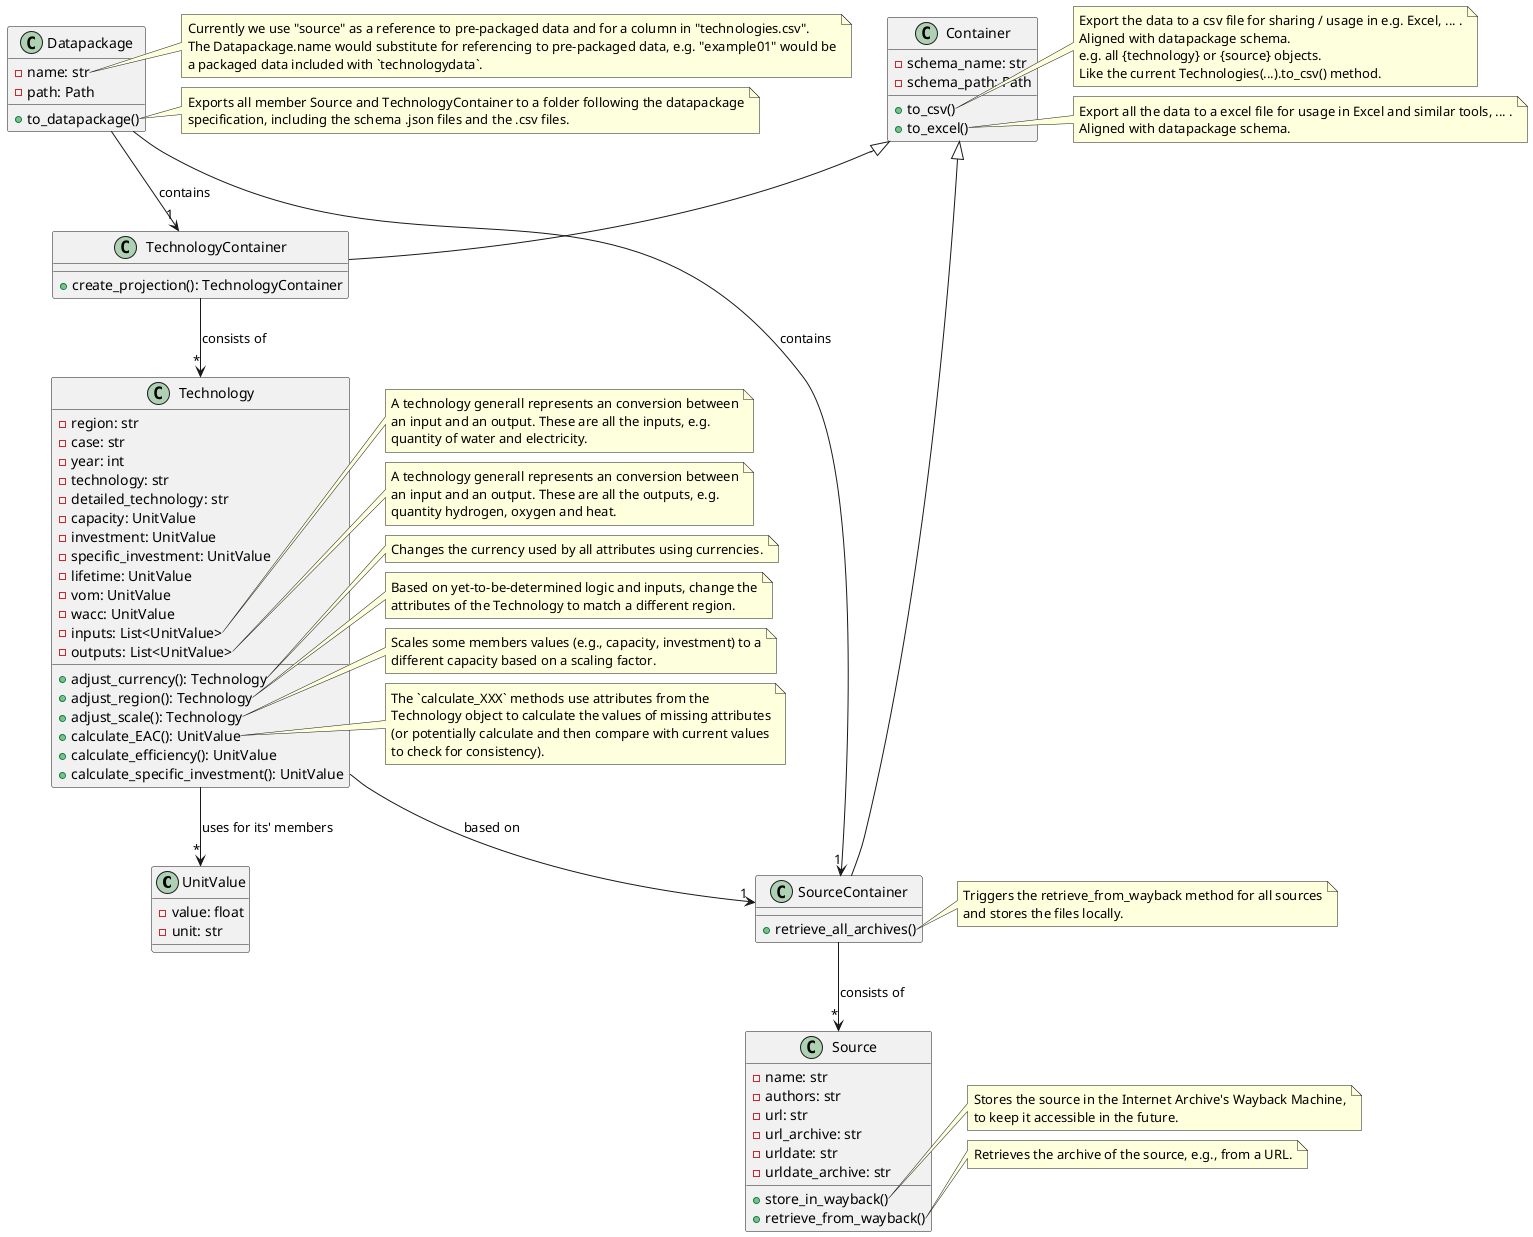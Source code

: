 @startuml
class UnitValue {
  - value: float
  - unit: str
}

class Source {
  - name: str
  - authors: str
  - url: str
  - url_archive: str
  - urldate: str
  - urldate_archive: str

  + store_in_wayback()
  + retrieve_from_wayback()
}

note right of Source::store_in_wayback
  Stores the source in the Internet Archive's Wayback Machine,
  to keep it accessible in the future.
end note

note right of Source::retrieve_from_wayback
  Retrieves the archive of the source, e.g., from a URL.
end note

class Technology {
  - region: str
  - case: str
  - year: int
  - technology: str
  - detailed_technology: str
  - capacity: UnitValue
  - investment: UnitValue
  - specific_investment: UnitValue
  - lifetime: UnitValue
  - vom: UnitValue
  - wacc: UnitValue
  - inputs: List<UnitValue>
  - outputs: List<UnitValue>

  + adjust_currency(): Technology
  + adjust_region(): Technology
  + adjust_scale(): Technology
  + calculate_EAC(): UnitValue
  + calculate_efficiency(): UnitValue
  + calculate_specific_investment(): UnitValue
}

note right of Technology::inputs
    A technology generall represents an conversion between
    an input and an output. These are all the inputs, e.g.
    quantity of water and electricity.
end note

note right of Technology::outputs
    A technology generall represents an conversion between
    an input and an output. These are all the outputs, e.g.
    quantity hydrogen, oxygen and heat.
end note

note right of Technology::adjust_currency
  Changes the currency used by all attributes using currencies.
end note

note right of Technology::adjust_region
  Based on yet-to-be-determined logic and inputs, change the
  attributes of the Technology to match a different region.
end note

note right of Technology::adjust_scale
  Scales some members values (e.g., capacity, investment) to a
  different capacity based on a scaling factor.
end note

note right of Technology::calculate_EAC
  The `calculate_XXX` methods use attributes from the
  Technology object to calculate the values of missing attributes
  (or potentially calculate and then compare with current values
  to check for consistency).
end note

class Container {
  - schema_name: str
  - schema_path: Path
  + to_csv()
  + to_excel()
}

class TechnologyContainer {

  + create_projection(): TechnologyContainer
  ' TODO: Think about more methods here
}

note right of Container::to_csv
  Export the data to a csv file for sharing / usage in e.g. Excel, ... .
  Aligned with datapackage schema.
  e.g. all {technology} or {source} objects.
  Like the current Technologies(...).to_csv() method.
end note

note right of Container::to_excel
  Export all the data to a excel file for usage in Excel and similar tools, ... .
  Aligned with datapackage schema.
end note

class SourceContainer {

  + retrieve_all_archives()
}

note right of SourceContainer::retrieve_all_archives
  Triggers the retrieve_from_wayback method for all sources
  and stores the files locally.
end note


class Datapackage {
  - name: str
  - path: Path
  + to_datapackage()
}

note right of Datapackage::name
  Currently we use "source" as a reference to pre-packaged data and for a column in "technologies.csv".
  The Datapackage.name would substitute for referencing to pre-packaged data, e.g. "example01" would be
  a packaged data included with `technologydata`.
end note

note right of Datapackage::to_datapackage
  Exports all member Source and TechnologyContainer to a folder following the datapackage
  specification, including the schema .json files and the .csv files.
end note

Container <|-- TechnologyContainer
Container <|-- SourceContainer
Technology --> "1" SourceContainer : based on
Technology --> "*" UnitValue : uses for its' members
TechnologyContainer --> "*" Technology : consists of
SourceContainer --> "*" Source : consists of
Datapackage --> "1" SourceContainer : contains
Datapackage --> "1" TechnologyContainer : contains
@enduml
